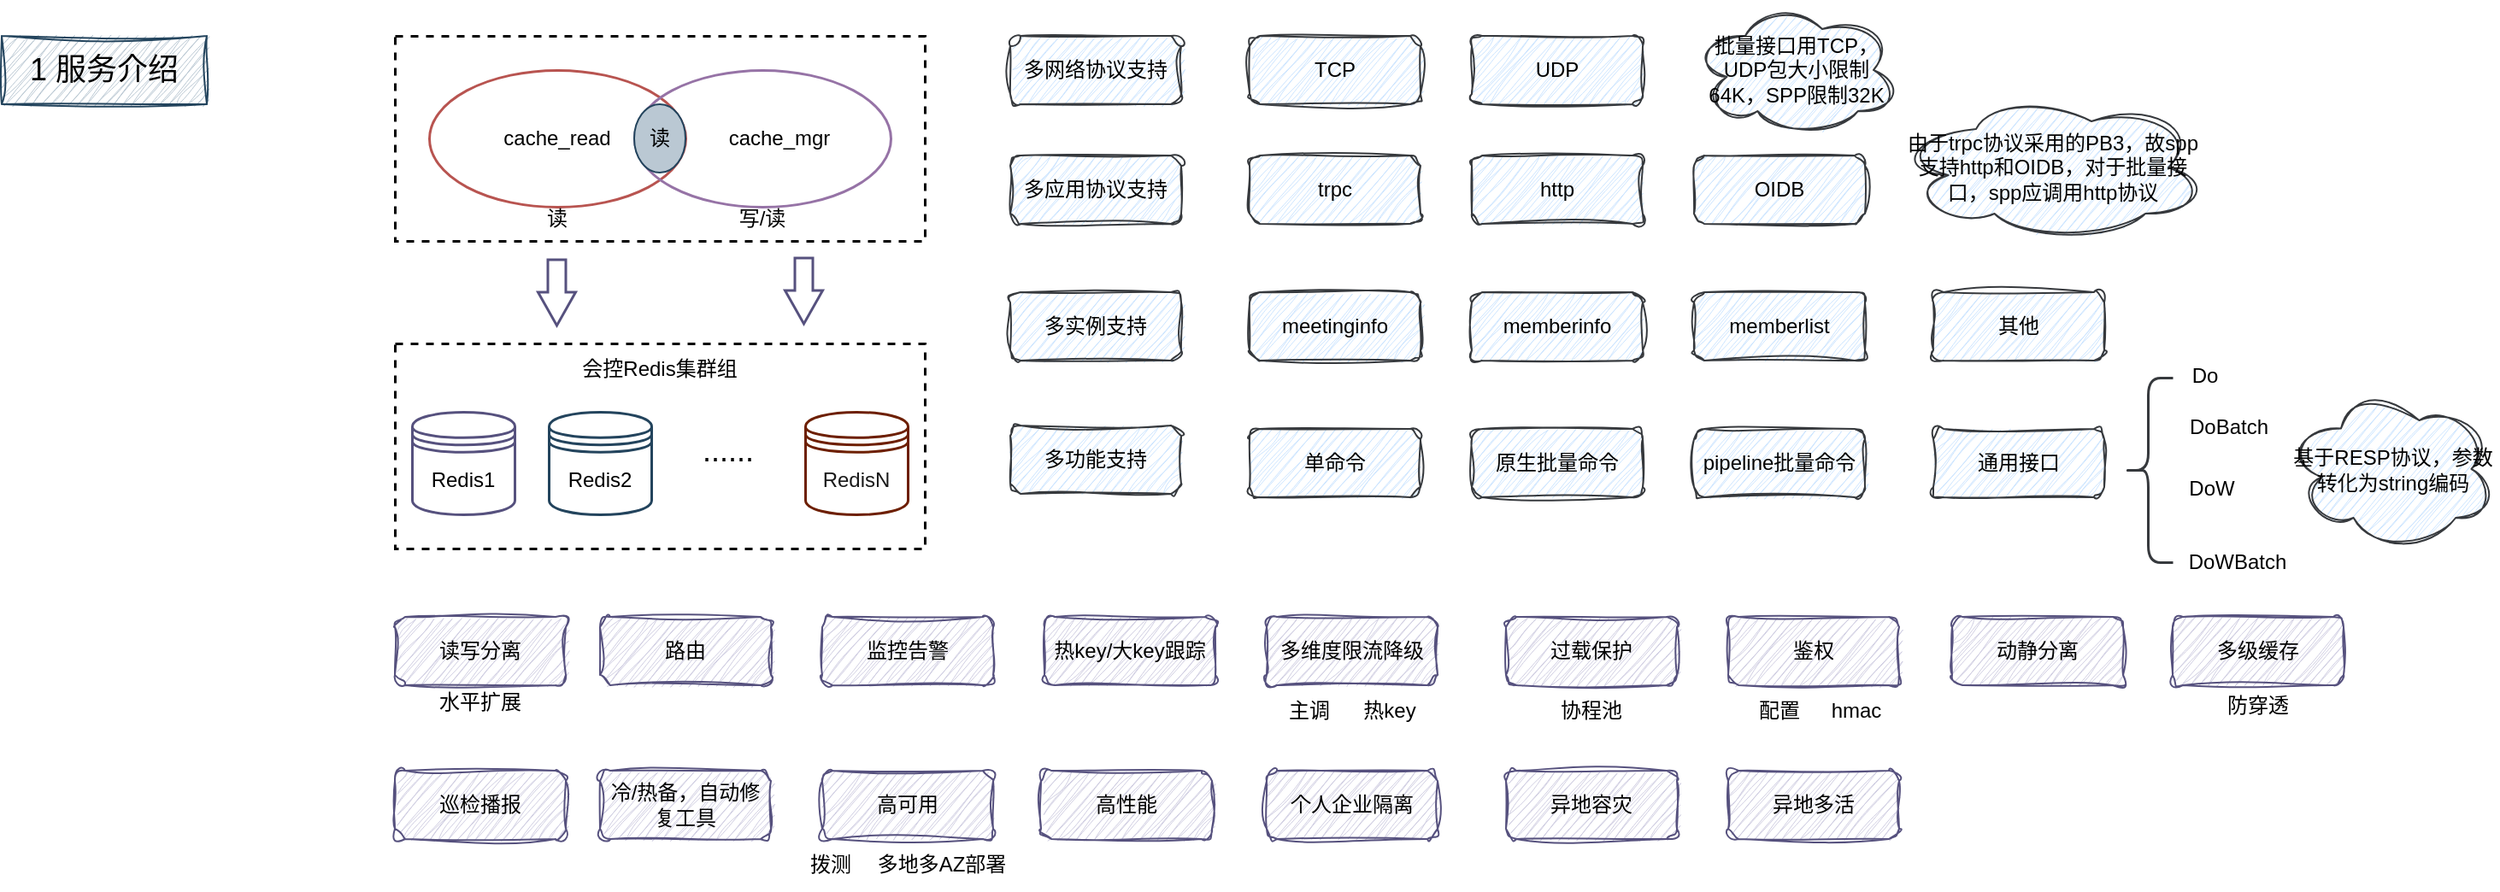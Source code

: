 <mxfile version="21.6.5" type="github">
  <diagram name="第 1 页" id="tW7LIvCYIfbupHaoWykY">
    <mxGraphModel dx="1306" dy="740" grid="1" gridSize="10" guides="1" tooltips="1" connect="1" arrows="1" fold="1" page="1" pageScale="1" pageWidth="827" pageHeight="1169" math="0" shadow="0">
      <root>
        <mxCell id="0" />
        <mxCell id="1" parent="0" />
        <mxCell id="oaGKNERvn2uEoFcFvZA_-2" value="" style="rounded=0;whiteSpace=wrap;html=1;fillColor=none;strokeWidth=1.5;dashed=1;" vertex="1" parent="1">
          <mxGeometry x="280" y="20" width="310" height="120" as="geometry" />
        </mxCell>
        <mxCell id="oaGKNERvn2uEoFcFvZA_-3" value="" style="ellipse;whiteSpace=wrap;html=1;fillColor=none;strokeWidth=1.5;strokeColor=#b85450;" vertex="1" parent="1">
          <mxGeometry x="300" y="40" width="150" height="80" as="geometry" />
        </mxCell>
        <mxCell id="oaGKNERvn2uEoFcFvZA_-4" value="" style="ellipse;whiteSpace=wrap;html=1;fillColor=none;strokeWidth=1.5;strokeColor=#9673a6;" vertex="1" parent="1">
          <mxGeometry x="420" y="40" width="150" height="80" as="geometry" />
        </mxCell>
        <mxCell id="oaGKNERvn2uEoFcFvZA_-10" value="读" style="ellipse;whiteSpace=wrap;html=1;fillColor=#bac8d3;strokeColor=#23445d;" vertex="1" parent="1">
          <mxGeometry x="420" y="60" width="30" height="40" as="geometry" />
        </mxCell>
        <mxCell id="oaGKNERvn2uEoFcFvZA_-1" value="&lt;font style=&quot;font-size: 18px;&quot;&gt;1 服务介绍&lt;/font&gt;" style="rounded=0;whiteSpace=wrap;html=1;fillColor=#bac8d3;sketch=1;curveFitting=1;jiggle=2;strokeColor=#23445d;" vertex="1" parent="1">
          <mxGeometry x="50" y="20" width="120" height="40" as="geometry" />
        </mxCell>
        <mxCell id="oaGKNERvn2uEoFcFvZA_-5" value="cache_read" style="rounded=0;whiteSpace=wrap;html=1;fillColor=none;strokeColor=none;" vertex="1" parent="1">
          <mxGeometry x="340" y="65" width="70" height="30" as="geometry" />
        </mxCell>
        <mxCell id="oaGKNERvn2uEoFcFvZA_-6" value="cache_mgr" style="rounded=0;whiteSpace=wrap;html=1;fillColor=none;strokeColor=none;" vertex="1" parent="1">
          <mxGeometry x="470" y="65" width="70" height="30" as="geometry" />
        </mxCell>
        <mxCell id="oaGKNERvn2uEoFcFvZA_-7" value="读" style="rounded=0;whiteSpace=wrap;html=1;fillColor=none;strokeColor=none;" vertex="1" parent="1">
          <mxGeometry x="340" y="112" width="70" height="30" as="geometry" />
        </mxCell>
        <mxCell id="oaGKNERvn2uEoFcFvZA_-8" value="写/读" style="rounded=0;whiteSpace=wrap;html=1;fillColor=none;strokeColor=none;" vertex="1" parent="1">
          <mxGeometry x="460" y="112" width="70" height="30" as="geometry" />
        </mxCell>
        <mxCell id="oaGKNERvn2uEoFcFvZA_-11" value="" style="rounded=0;whiteSpace=wrap;html=1;fillColor=none;strokeWidth=1.5;dashed=1;" vertex="1" parent="1">
          <mxGeometry x="280" y="200" width="310" height="120" as="geometry" />
        </mxCell>
        <mxCell id="oaGKNERvn2uEoFcFvZA_-12" value="Redis1" style="shape=datastore;whiteSpace=wrap;html=1;strokeWidth=1.5;fillColor=none;strokeColor=#56517e;" vertex="1" parent="1">
          <mxGeometry x="290" y="240" width="60" height="60" as="geometry" />
        </mxCell>
        <mxCell id="oaGKNERvn2uEoFcFvZA_-13" value="Redis2" style="shape=datastore;whiteSpace=wrap;html=1;strokeWidth=1.5;fillColor=none;strokeColor=#23445d;" vertex="1" parent="1">
          <mxGeometry x="370" y="240" width="60" height="60" as="geometry" />
        </mxCell>
        <mxCell id="oaGKNERvn2uEoFcFvZA_-14" value="&lt;font color=&quot;#1a1a1a&quot;&gt;RedisN&lt;/font&gt;" style="shape=datastore;whiteSpace=wrap;html=1;strokeWidth=1.5;fillColor=none;strokeColor=#6D1F00;fontColor=#ffffff;" vertex="1" parent="1">
          <mxGeometry x="520" y="240" width="60" height="60" as="geometry" />
        </mxCell>
        <mxCell id="oaGKNERvn2uEoFcFvZA_-15" value="&lt;font style=&quot;font-size: 18px;&quot;&gt;......&lt;/font&gt;" style="rounded=0;whiteSpace=wrap;html=1;fillColor=none;strokeColor=none;" vertex="1" parent="1">
          <mxGeometry x="440" y="248" width="70" height="30" as="geometry" />
        </mxCell>
        <mxCell id="oaGKNERvn2uEoFcFvZA_-16" value="" style="shape=flexArrow;endArrow=classic;html=1;rounded=0;endWidth=10;endSize=6;strokeWidth=1.5;fillColor=none;strokeColor=#56517e;" edge="1" parent="1">
          <mxGeometry width="50" height="50" relative="1" as="geometry">
            <mxPoint x="374.5" y="150" as="sourcePoint" />
            <mxPoint x="374.5" y="190" as="targetPoint" />
          </mxGeometry>
        </mxCell>
        <mxCell id="oaGKNERvn2uEoFcFvZA_-17" value="" style="shape=flexArrow;endArrow=classic;html=1;rounded=0;endWidth=10;endSize=6;strokeWidth=1.5;fillColor=none;strokeColor=#56517e;" edge="1" parent="1">
          <mxGeometry width="50" height="50" relative="1" as="geometry">
            <mxPoint x="519" y="149" as="sourcePoint" />
            <mxPoint x="519" y="189" as="targetPoint" />
          </mxGeometry>
        </mxCell>
        <mxCell id="oaGKNERvn2uEoFcFvZA_-18" value="会控Redis集群组" style="rounded=0;whiteSpace=wrap;html=1;fillColor=none;strokeColor=none;" vertex="1" parent="1">
          <mxGeometry x="370" y="200" width="130" height="30" as="geometry" />
        </mxCell>
        <mxCell id="oaGKNERvn2uEoFcFvZA_-28" value="多网络协议支持" style="rounded=1;whiteSpace=wrap;html=1;fillColor=#cce5ff;strokeColor=#36393d;sketch=1;curveFitting=1;jiggle=2;" vertex="1" parent="1">
          <mxGeometry x="640" y="20" width="100" height="40" as="geometry" />
        </mxCell>
        <mxCell id="oaGKNERvn2uEoFcFvZA_-29" value="TCP" style="rounded=1;whiteSpace=wrap;html=1;fillColor=#cce5ff;strokeColor=#36393d;sketch=1;curveFitting=1;jiggle=2;" vertex="1" parent="1">
          <mxGeometry x="780" y="20" width="100" height="40" as="geometry" />
        </mxCell>
        <mxCell id="oaGKNERvn2uEoFcFvZA_-30" value="UDP" style="rounded=1;whiteSpace=wrap;html=1;fillColor=#cce5ff;strokeColor=#36393d;sketch=1;curveFitting=1;jiggle=2;" vertex="1" parent="1">
          <mxGeometry x="910" y="20" width="100" height="40" as="geometry" />
        </mxCell>
        <mxCell id="oaGKNERvn2uEoFcFvZA_-31" value="多应用协议支持" style="rounded=1;whiteSpace=wrap;html=1;fillColor=#cce5ff;strokeColor=#36393d;sketch=1;curveFitting=1;jiggle=2;" vertex="1" parent="1">
          <mxGeometry x="640" y="90" width="100" height="40" as="geometry" />
        </mxCell>
        <mxCell id="oaGKNERvn2uEoFcFvZA_-32" value="trpc" style="rounded=1;whiteSpace=wrap;html=1;fillColor=#cce5ff;strokeColor=#36393d;sketch=1;curveFitting=1;jiggle=2;" vertex="1" parent="1">
          <mxGeometry x="780" y="90" width="100" height="40" as="geometry" />
        </mxCell>
        <mxCell id="oaGKNERvn2uEoFcFvZA_-33" value="http" style="rounded=1;whiteSpace=wrap;html=1;fillColor=#cce5ff;strokeColor=#36393d;sketch=1;curveFitting=1;jiggle=2;" vertex="1" parent="1">
          <mxGeometry x="910" y="90" width="100" height="40" as="geometry" />
        </mxCell>
        <mxCell id="oaGKNERvn2uEoFcFvZA_-34" value="OIDB" style="rounded=1;whiteSpace=wrap;html=1;fillColor=#cce5ff;strokeColor=#36393d;sketch=1;curveFitting=1;jiggle=2;" vertex="1" parent="1">
          <mxGeometry x="1040" y="90" width="100" height="40" as="geometry" />
        </mxCell>
        <mxCell id="oaGKNERvn2uEoFcFvZA_-36" value="批量接口用TCP，UDP包大小限制64K，SPP限制32K" style="ellipse;shape=cloud;whiteSpace=wrap;html=1;fillColor=#cce5ff;strokeColor=#36393d;sketch=1;curveFitting=1;jiggle=2;" vertex="1" parent="1">
          <mxGeometry x="1040" width="120" height="80" as="geometry" />
        </mxCell>
        <mxCell id="oaGKNERvn2uEoFcFvZA_-37" value="由于trpc协议采用的PB3，故spp支持http和OIDB，对于批量接口，spp应调用http协议" style="ellipse;shape=cloud;whiteSpace=wrap;html=1;fillColor=#cce5ff;strokeColor=#36393d;sketch=1;curveFitting=1;jiggle=2;" vertex="1" parent="1">
          <mxGeometry x="1160" y="52" width="180" height="90" as="geometry" />
        </mxCell>
        <mxCell id="oaGKNERvn2uEoFcFvZA_-38" value="多实例支持" style="rounded=1;whiteSpace=wrap;html=1;fillColor=#cce5ff;strokeColor=#36393d;sketch=1;curveFitting=1;jiggle=2;" vertex="1" parent="1">
          <mxGeometry x="640" y="170" width="100" height="40" as="geometry" />
        </mxCell>
        <mxCell id="oaGKNERvn2uEoFcFvZA_-39" value="meetinginfo" style="rounded=1;whiteSpace=wrap;html=1;fillColor=#cce5ff;strokeColor=#36393d;sketch=1;curveFitting=1;jiggle=2;" vertex="1" parent="1">
          <mxGeometry x="780" y="170" width="100" height="40" as="geometry" />
        </mxCell>
        <mxCell id="oaGKNERvn2uEoFcFvZA_-40" value="memberinfo" style="rounded=1;whiteSpace=wrap;html=1;fillColor=#cce5ff;strokeColor=#36393d;sketch=1;curveFitting=1;jiggle=2;" vertex="1" parent="1">
          <mxGeometry x="910" y="170" width="100" height="40" as="geometry" />
        </mxCell>
        <mxCell id="oaGKNERvn2uEoFcFvZA_-41" value="memberlist" style="rounded=1;whiteSpace=wrap;html=1;fillColor=#cce5ff;strokeColor=#36393d;sketch=1;curveFitting=1;jiggle=2;" vertex="1" parent="1">
          <mxGeometry x="1040" y="170" width="100" height="40" as="geometry" />
        </mxCell>
        <mxCell id="oaGKNERvn2uEoFcFvZA_-42" value="其他" style="rounded=1;whiteSpace=wrap;html=1;fillColor=#cce5ff;strokeColor=#36393d;sketch=1;curveFitting=1;jiggle=2;" vertex="1" parent="1">
          <mxGeometry x="1180" y="170" width="100" height="40" as="geometry" />
        </mxCell>
        <mxCell id="oaGKNERvn2uEoFcFvZA_-43" value="多功能支持" style="rounded=1;whiteSpace=wrap;html=1;fillColor=#cce5ff;strokeColor=#36393d;sketch=1;curveFitting=1;jiggle=2;" vertex="1" parent="1">
          <mxGeometry x="640" y="248" width="100" height="40" as="geometry" />
        </mxCell>
        <mxCell id="oaGKNERvn2uEoFcFvZA_-44" value="单命令" style="rounded=1;whiteSpace=wrap;html=1;fillColor=#cce5ff;strokeColor=#36393d;sketch=1;curveFitting=1;jiggle=2;" vertex="1" parent="1">
          <mxGeometry x="780" y="250" width="100" height="40" as="geometry" />
        </mxCell>
        <mxCell id="oaGKNERvn2uEoFcFvZA_-45" value="原生批量命令" style="rounded=1;whiteSpace=wrap;html=1;fillColor=#cce5ff;strokeColor=#36393d;sketch=1;curveFitting=1;jiggle=2;" vertex="1" parent="1">
          <mxGeometry x="910" y="250" width="100" height="40" as="geometry" />
        </mxCell>
        <mxCell id="oaGKNERvn2uEoFcFvZA_-46" value="pipeline批量命令" style="rounded=1;whiteSpace=wrap;html=1;fillColor=#cce5ff;strokeColor=#36393d;sketch=1;curveFitting=1;jiggle=2;" vertex="1" parent="1">
          <mxGeometry x="1040" y="250" width="100" height="40" as="geometry" />
        </mxCell>
        <mxCell id="oaGKNERvn2uEoFcFvZA_-47" value="读写分离" style="rounded=1;whiteSpace=wrap;html=1;fillColor=#d0cee2;strokeColor=#56517e;sketch=1;curveFitting=1;jiggle=2;" vertex="1" parent="1">
          <mxGeometry x="280" y="360" width="100" height="40" as="geometry" />
        </mxCell>
        <mxCell id="oaGKNERvn2uEoFcFvZA_-48" value="路由" style="rounded=1;whiteSpace=wrap;html=1;fillColor=#d0cee2;strokeColor=#56517e;sketch=1;curveFitting=1;jiggle=2;" vertex="1" parent="1">
          <mxGeometry x="400" y="360" width="100" height="40" as="geometry" />
        </mxCell>
        <mxCell id="oaGKNERvn2uEoFcFvZA_-49" value="水平扩展" style="rounded=0;whiteSpace=wrap;html=1;fillColor=none;strokeColor=none;" vertex="1" parent="1">
          <mxGeometry x="295" y="395" width="70" height="30" as="geometry" />
        </mxCell>
        <mxCell id="oaGKNERvn2uEoFcFvZA_-50" value="监控告警" style="rounded=1;whiteSpace=wrap;html=1;fillColor=#d0cee2;strokeColor=#56517e;sketch=1;curveFitting=1;jiggle=2;" vertex="1" parent="1">
          <mxGeometry x="530" y="360" width="100" height="40" as="geometry" />
        </mxCell>
        <mxCell id="oaGKNERvn2uEoFcFvZA_-51" value="热key/大key跟踪" style="rounded=1;whiteSpace=wrap;html=1;fillColor=#d0cee2;strokeColor=#56517e;sketch=1;curveFitting=1;jiggle=2;" vertex="1" parent="1">
          <mxGeometry x="660" y="360" width="100" height="40" as="geometry" />
        </mxCell>
        <mxCell id="oaGKNERvn2uEoFcFvZA_-52" value="多维度限流降级" style="rounded=1;whiteSpace=wrap;html=1;fillColor=#d0cee2;strokeColor=#56517e;sketch=1;curveFitting=1;jiggle=2;" vertex="1" parent="1">
          <mxGeometry x="790" y="360" width="100" height="40" as="geometry" />
        </mxCell>
        <mxCell id="oaGKNERvn2uEoFcFvZA_-53" value="主调" style="rounded=0;whiteSpace=wrap;html=1;fillColor=none;strokeColor=none;" vertex="1" parent="1">
          <mxGeometry x="780" y="400" width="70" height="30" as="geometry" />
        </mxCell>
        <mxCell id="oaGKNERvn2uEoFcFvZA_-54" value="热key" style="rounded=0;whiteSpace=wrap;html=1;fillColor=none;strokeColor=none;" vertex="1" parent="1">
          <mxGeometry x="827" y="400" width="70" height="30" as="geometry" />
        </mxCell>
        <mxCell id="oaGKNERvn2uEoFcFvZA_-55" value="过载保护" style="rounded=1;whiteSpace=wrap;html=1;fillColor=#d0cee2;strokeColor=#56517e;sketch=1;curveFitting=1;jiggle=2;" vertex="1" parent="1">
          <mxGeometry x="930" y="360" width="100" height="40" as="geometry" />
        </mxCell>
        <mxCell id="oaGKNERvn2uEoFcFvZA_-56" value="协程池" style="rounded=0;whiteSpace=wrap;html=1;fillColor=none;strokeColor=none;" vertex="1" parent="1">
          <mxGeometry x="945" y="400" width="70" height="30" as="geometry" />
        </mxCell>
        <mxCell id="oaGKNERvn2uEoFcFvZA_-57" value="鉴权" style="rounded=1;whiteSpace=wrap;html=1;fillColor=#d0cee2;strokeColor=#56517e;sketch=1;curveFitting=1;jiggle=2;" vertex="1" parent="1">
          <mxGeometry x="1060" y="360" width="100" height="40" as="geometry" />
        </mxCell>
        <mxCell id="oaGKNERvn2uEoFcFvZA_-58" value="配置" style="rounded=0;whiteSpace=wrap;html=1;fillColor=none;strokeColor=none;" vertex="1" parent="1">
          <mxGeometry x="1055" y="400" width="70" height="30" as="geometry" />
        </mxCell>
        <mxCell id="oaGKNERvn2uEoFcFvZA_-59" value="hmac" style="rounded=0;whiteSpace=wrap;html=1;fillColor=none;strokeColor=none;" vertex="1" parent="1">
          <mxGeometry x="1100" y="400" width="70" height="30" as="geometry" />
        </mxCell>
        <mxCell id="oaGKNERvn2uEoFcFvZA_-60" value="动静分离" style="rounded=1;whiteSpace=wrap;html=1;fillColor=#d0cee2;strokeColor=#56517e;sketch=1;curveFitting=1;jiggle=2;" vertex="1" parent="1">
          <mxGeometry x="1191" y="360" width="100" height="40" as="geometry" />
        </mxCell>
        <mxCell id="oaGKNERvn2uEoFcFvZA_-61" value="多级缓存" style="rounded=1;whiteSpace=wrap;html=1;fillColor=#d0cee2;strokeColor=#56517e;sketch=1;curveFitting=1;jiggle=2;" vertex="1" parent="1">
          <mxGeometry x="1320" y="360" width="100" height="40" as="geometry" />
        </mxCell>
        <mxCell id="oaGKNERvn2uEoFcFvZA_-62" value="防穿透" style="rounded=0;whiteSpace=wrap;html=1;fillColor=none;strokeColor=none;" vertex="1" parent="1">
          <mxGeometry x="1335" y="397" width="70" height="30" as="geometry" />
        </mxCell>
        <mxCell id="oaGKNERvn2uEoFcFvZA_-63" value="高可用" style="rounded=1;whiteSpace=wrap;html=1;fillColor=#d0cee2;strokeColor=#56517e;sketch=1;curveFitting=1;jiggle=2;" vertex="1" parent="1">
          <mxGeometry x="530" y="450" width="100" height="40" as="geometry" />
        </mxCell>
        <mxCell id="oaGKNERvn2uEoFcFvZA_-64" value="高性能" style="rounded=1;whiteSpace=wrap;html=1;fillColor=#d0cee2;strokeColor=#56517e;sketch=1;curveFitting=1;jiggle=2;" vertex="1" parent="1">
          <mxGeometry x="658" y="450" width="100" height="40" as="geometry" />
        </mxCell>
        <mxCell id="oaGKNERvn2uEoFcFvZA_-65" value="冷/热备，自动修复工具" style="rounded=1;whiteSpace=wrap;html=1;fillColor=#d0cee2;strokeColor=#56517e;sketch=1;curveFitting=1;jiggle=2;" vertex="1" parent="1">
          <mxGeometry x="400" y="450" width="100" height="40" as="geometry" />
        </mxCell>
        <mxCell id="oaGKNERvn2uEoFcFvZA_-66" value="巡检播报" style="rounded=1;whiteSpace=wrap;html=1;fillColor=#d0cee2;strokeColor=#56517e;sketch=1;curveFitting=1;jiggle=2;" vertex="1" parent="1">
          <mxGeometry x="280" y="450" width="100" height="40" as="geometry" />
        </mxCell>
        <mxCell id="oaGKNERvn2uEoFcFvZA_-67" value="异地容灾" style="rounded=1;whiteSpace=wrap;html=1;fillColor=#d0cee2;strokeColor=#56517e;sketch=1;curveFitting=1;jiggle=2;" vertex="1" parent="1">
          <mxGeometry x="930" y="450" width="100" height="40" as="geometry" />
        </mxCell>
        <mxCell id="oaGKNERvn2uEoFcFvZA_-68" value="异地多活" style="rounded=1;whiteSpace=wrap;html=1;fillColor=#d0cee2;strokeColor=#56517e;sketch=1;curveFitting=1;jiggle=2;" vertex="1" parent="1">
          <mxGeometry x="1060" y="450" width="100" height="40" as="geometry" />
        </mxCell>
        <mxCell id="oaGKNERvn2uEoFcFvZA_-69" value="个人企业隔离" style="rounded=1;whiteSpace=wrap;html=1;fillColor=#d0cee2;strokeColor=#56517e;sketch=1;curveFitting=1;jiggle=2;" vertex="1" parent="1">
          <mxGeometry x="790" y="450" width="100" height="40" as="geometry" />
        </mxCell>
        <mxCell id="oaGKNERvn2uEoFcFvZA_-70" value="拨测" style="rounded=0;whiteSpace=wrap;html=1;fillColor=none;strokeColor=none;" vertex="1" parent="1">
          <mxGeometry x="500" y="490" width="70" height="30" as="geometry" />
        </mxCell>
        <mxCell id="oaGKNERvn2uEoFcFvZA_-71" value="多地多AZ部署" style="rounded=0;whiteSpace=wrap;html=1;fillColor=none;strokeColor=none;" vertex="1" parent="1">
          <mxGeometry x="550" y="490" width="100" height="30" as="geometry" />
        </mxCell>
        <mxCell id="oaGKNERvn2uEoFcFvZA_-72" value="通用接口" style="rounded=1;whiteSpace=wrap;html=1;fillColor=#cce5ff;strokeColor=#36393d;sketch=1;curveFitting=1;jiggle=2;" vertex="1" parent="1">
          <mxGeometry x="1180" y="250" width="100" height="40" as="geometry" />
        </mxCell>
        <mxCell id="oaGKNERvn2uEoFcFvZA_-73" value="" style="shape=curlyBracket;whiteSpace=wrap;html=1;rounded=1;labelPosition=left;verticalLabelPosition=middle;align=right;verticalAlign=middle;strokeWidth=1.5;fillColor=#cce5ff;strokeColor=#36393d;" vertex="1" parent="1">
          <mxGeometry x="1291" y="220" width="29" height="108" as="geometry" />
        </mxCell>
        <mxCell id="oaGKNERvn2uEoFcFvZA_-74" value="Do" style="rounded=0;whiteSpace=wrap;html=1;fillColor=none;strokeColor=none;" vertex="1" parent="1">
          <mxGeometry x="1304" y="204" width="70" height="30" as="geometry" />
        </mxCell>
        <mxCell id="oaGKNERvn2uEoFcFvZA_-75" value="DoBatch" style="rounded=0;whiteSpace=wrap;html=1;fillColor=none;strokeColor=none;" vertex="1" parent="1">
          <mxGeometry x="1318" y="234" width="70" height="30" as="geometry" />
        </mxCell>
        <mxCell id="oaGKNERvn2uEoFcFvZA_-76" value="DoW" style="rounded=0;whiteSpace=wrap;html=1;fillColor=none;strokeColor=none;" vertex="1" parent="1">
          <mxGeometry x="1308" y="270" width="70" height="30" as="geometry" />
        </mxCell>
        <mxCell id="oaGKNERvn2uEoFcFvZA_-77" value="DoWBatch" style="rounded=0;whiteSpace=wrap;html=1;fillColor=none;strokeColor=none;" vertex="1" parent="1">
          <mxGeometry x="1323" y="313" width="70" height="30" as="geometry" />
        </mxCell>
        <mxCell id="oaGKNERvn2uEoFcFvZA_-78" value="基于RESP协议，参数转化为string编码" style="ellipse;shape=cloud;whiteSpace=wrap;html=1;fillColor=#cce5ff;strokeColor=#36393d;sketch=1;curveFitting=1;jiggle=2;" vertex="1" parent="1">
          <mxGeometry x="1388" y="226" width="122" height="95" as="geometry" />
        </mxCell>
      </root>
    </mxGraphModel>
  </diagram>
</mxfile>
